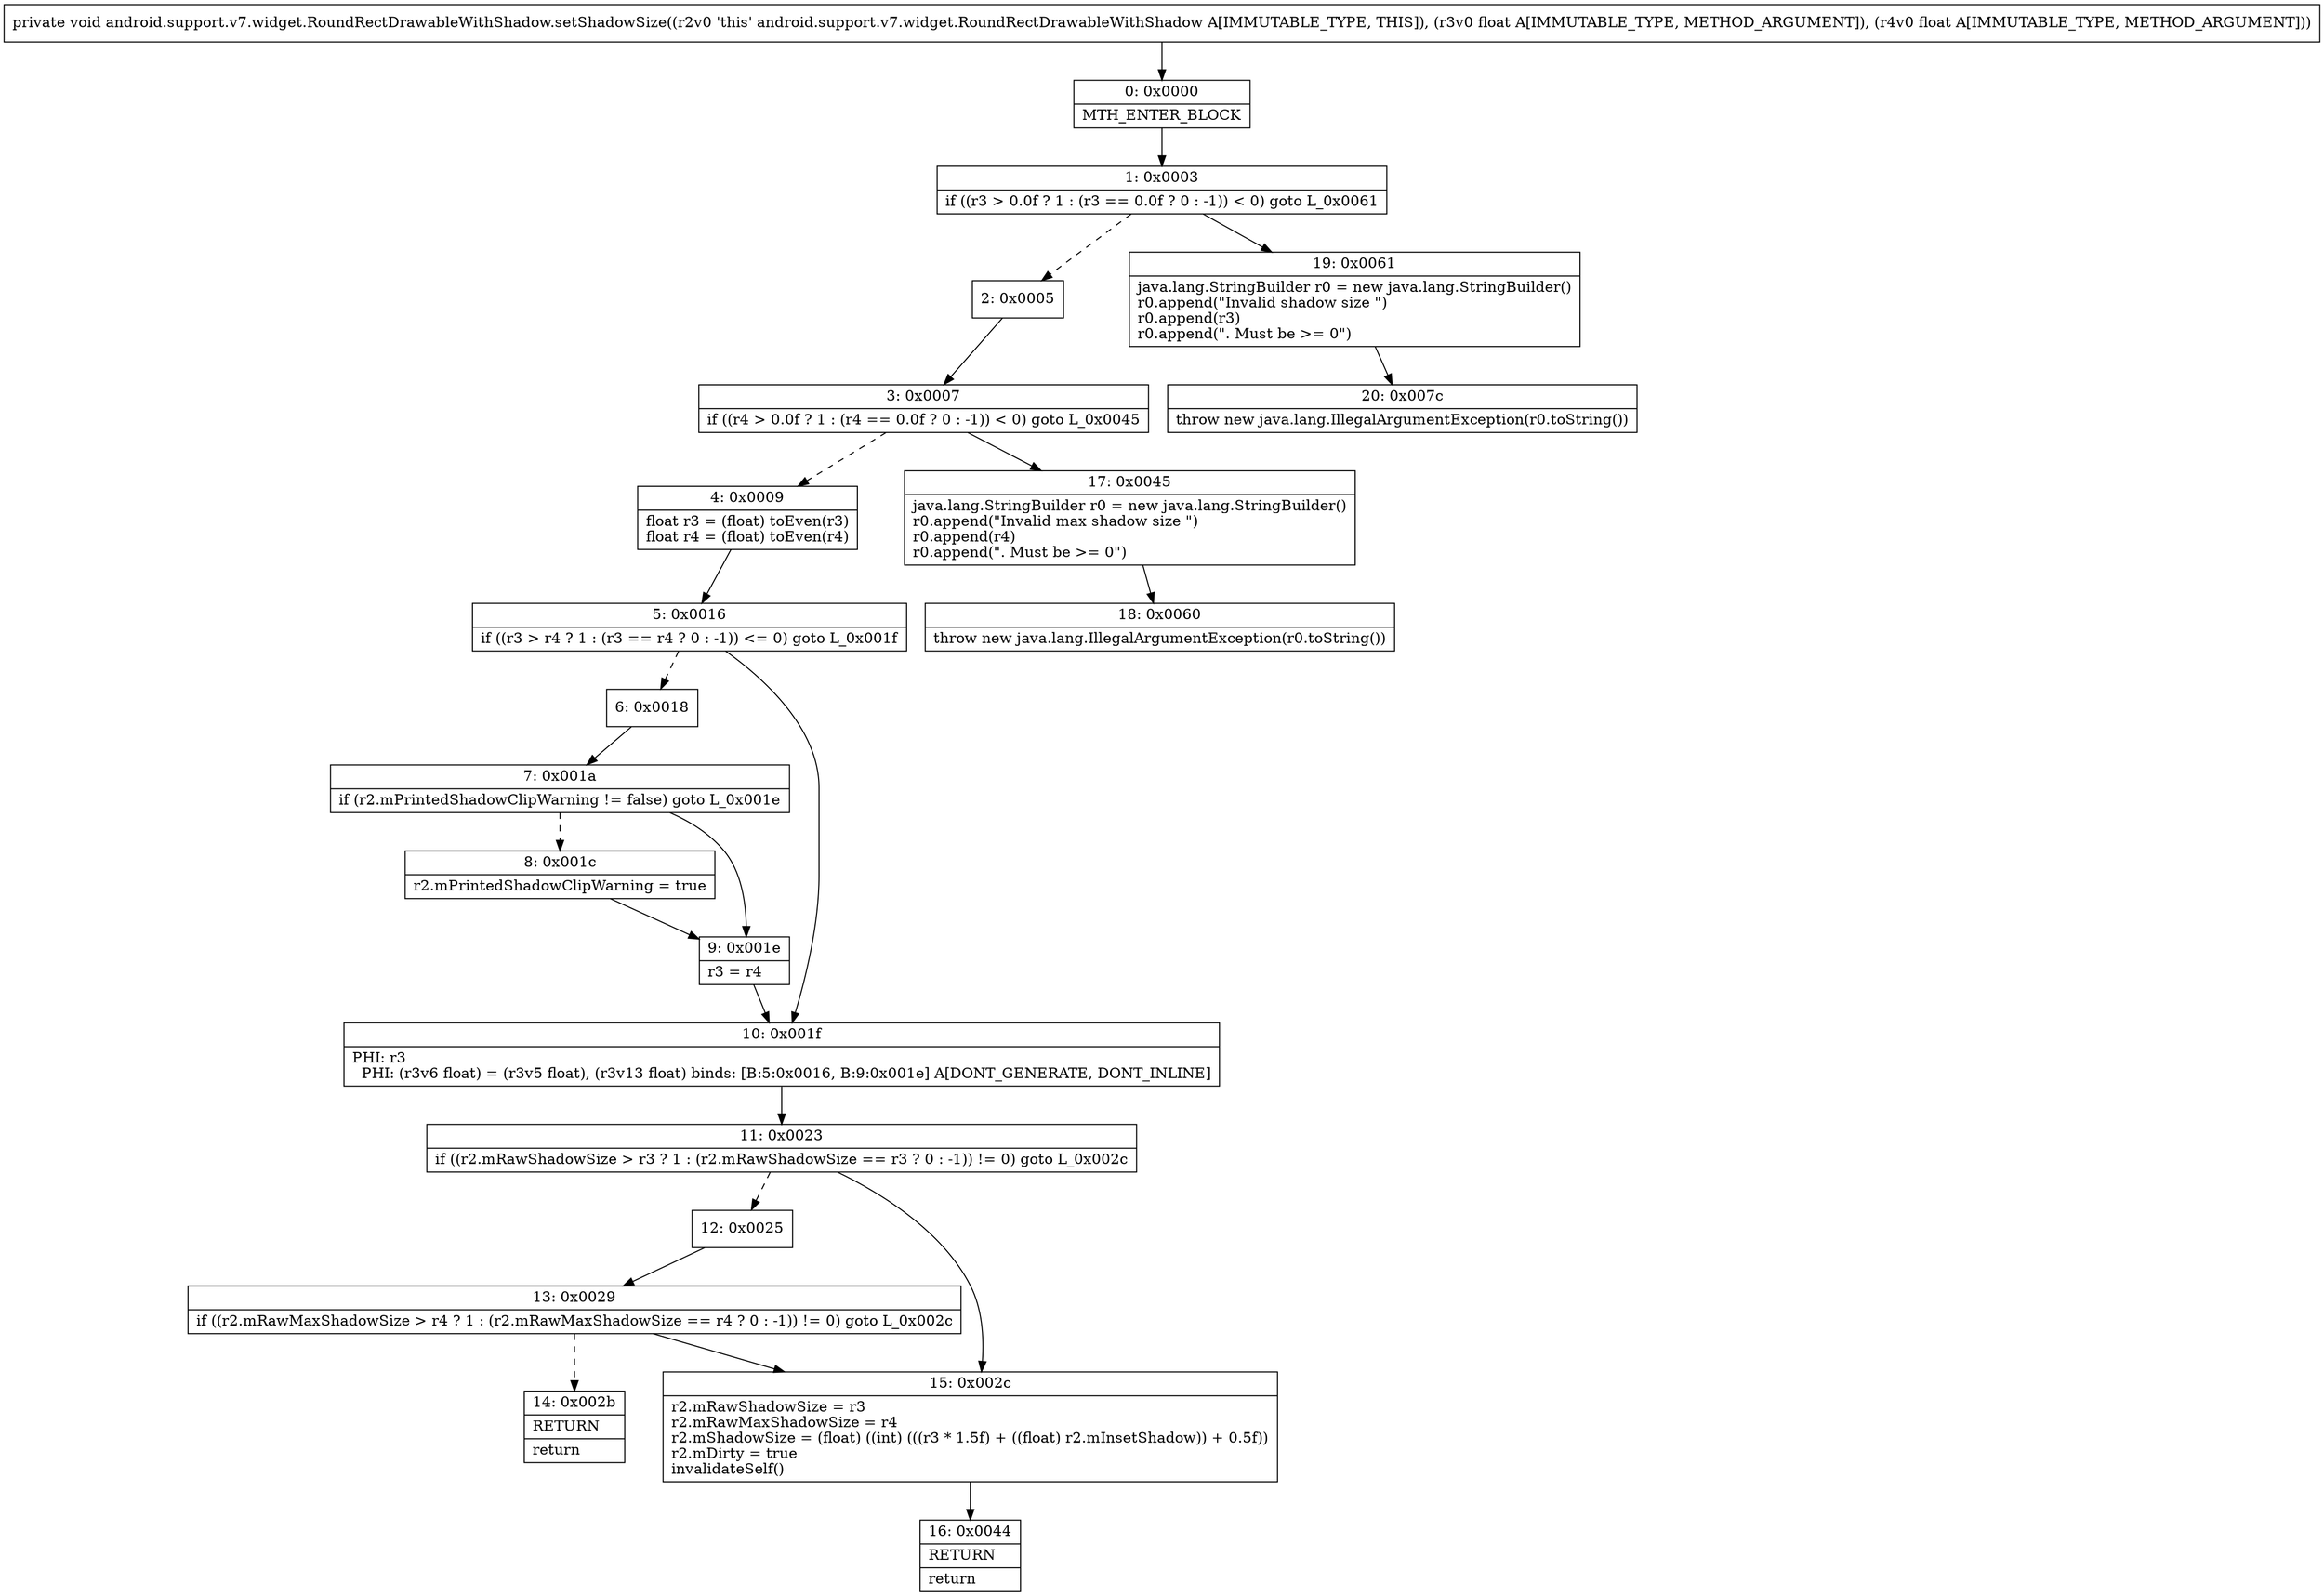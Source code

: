 digraph "CFG forandroid.support.v7.widget.RoundRectDrawableWithShadow.setShadowSize(FF)V" {
Node_0 [shape=record,label="{0\:\ 0x0000|MTH_ENTER_BLOCK\l}"];
Node_1 [shape=record,label="{1\:\ 0x0003|if ((r3 \> 0.0f ? 1 : (r3 == 0.0f ? 0 : \-1)) \< 0) goto L_0x0061\l}"];
Node_2 [shape=record,label="{2\:\ 0x0005}"];
Node_3 [shape=record,label="{3\:\ 0x0007|if ((r4 \> 0.0f ? 1 : (r4 == 0.0f ? 0 : \-1)) \< 0) goto L_0x0045\l}"];
Node_4 [shape=record,label="{4\:\ 0x0009|float r3 = (float) toEven(r3)\lfloat r4 = (float) toEven(r4)\l}"];
Node_5 [shape=record,label="{5\:\ 0x0016|if ((r3 \> r4 ? 1 : (r3 == r4 ? 0 : \-1)) \<= 0) goto L_0x001f\l}"];
Node_6 [shape=record,label="{6\:\ 0x0018}"];
Node_7 [shape=record,label="{7\:\ 0x001a|if (r2.mPrintedShadowClipWarning != false) goto L_0x001e\l}"];
Node_8 [shape=record,label="{8\:\ 0x001c|r2.mPrintedShadowClipWarning = true\l}"];
Node_9 [shape=record,label="{9\:\ 0x001e|r3 = r4\l}"];
Node_10 [shape=record,label="{10\:\ 0x001f|PHI: r3 \l  PHI: (r3v6 float) = (r3v5 float), (r3v13 float) binds: [B:5:0x0016, B:9:0x001e] A[DONT_GENERATE, DONT_INLINE]\l}"];
Node_11 [shape=record,label="{11\:\ 0x0023|if ((r2.mRawShadowSize \> r3 ? 1 : (r2.mRawShadowSize == r3 ? 0 : \-1)) != 0) goto L_0x002c\l}"];
Node_12 [shape=record,label="{12\:\ 0x0025}"];
Node_13 [shape=record,label="{13\:\ 0x0029|if ((r2.mRawMaxShadowSize \> r4 ? 1 : (r2.mRawMaxShadowSize == r4 ? 0 : \-1)) != 0) goto L_0x002c\l}"];
Node_14 [shape=record,label="{14\:\ 0x002b|RETURN\l|return\l}"];
Node_15 [shape=record,label="{15\:\ 0x002c|r2.mRawShadowSize = r3\lr2.mRawMaxShadowSize = r4\lr2.mShadowSize = (float) ((int) (((r3 * 1.5f) + ((float) r2.mInsetShadow)) + 0.5f))\lr2.mDirty = true\linvalidateSelf()\l}"];
Node_16 [shape=record,label="{16\:\ 0x0044|RETURN\l|return\l}"];
Node_17 [shape=record,label="{17\:\ 0x0045|java.lang.StringBuilder r0 = new java.lang.StringBuilder()\lr0.append(\"Invalid max shadow size \")\lr0.append(r4)\lr0.append(\". Must be \>= 0\")\l}"];
Node_18 [shape=record,label="{18\:\ 0x0060|throw new java.lang.IllegalArgumentException(r0.toString())\l}"];
Node_19 [shape=record,label="{19\:\ 0x0061|java.lang.StringBuilder r0 = new java.lang.StringBuilder()\lr0.append(\"Invalid shadow size \")\lr0.append(r3)\lr0.append(\". Must be \>= 0\")\l}"];
Node_20 [shape=record,label="{20\:\ 0x007c|throw new java.lang.IllegalArgumentException(r0.toString())\l}"];
MethodNode[shape=record,label="{private void android.support.v7.widget.RoundRectDrawableWithShadow.setShadowSize((r2v0 'this' android.support.v7.widget.RoundRectDrawableWithShadow A[IMMUTABLE_TYPE, THIS]), (r3v0 float A[IMMUTABLE_TYPE, METHOD_ARGUMENT]), (r4v0 float A[IMMUTABLE_TYPE, METHOD_ARGUMENT])) }"];
MethodNode -> Node_0;
Node_0 -> Node_1;
Node_1 -> Node_2[style=dashed];
Node_1 -> Node_19;
Node_2 -> Node_3;
Node_3 -> Node_4[style=dashed];
Node_3 -> Node_17;
Node_4 -> Node_5;
Node_5 -> Node_6[style=dashed];
Node_5 -> Node_10;
Node_6 -> Node_7;
Node_7 -> Node_8[style=dashed];
Node_7 -> Node_9;
Node_8 -> Node_9;
Node_9 -> Node_10;
Node_10 -> Node_11;
Node_11 -> Node_12[style=dashed];
Node_11 -> Node_15;
Node_12 -> Node_13;
Node_13 -> Node_14[style=dashed];
Node_13 -> Node_15;
Node_15 -> Node_16;
Node_17 -> Node_18;
Node_19 -> Node_20;
}

